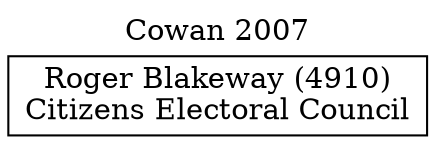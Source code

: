 // House preference flow
digraph "Roger Blakeway (4910)_Cowan_2007" {
	graph [label="Cowan 2007" labelloc=t mclimit=10]
	node [shape=box]
	"Roger Blakeway (4910)" [label="Roger Blakeway (4910)
Citizens Electoral Council"]
}
